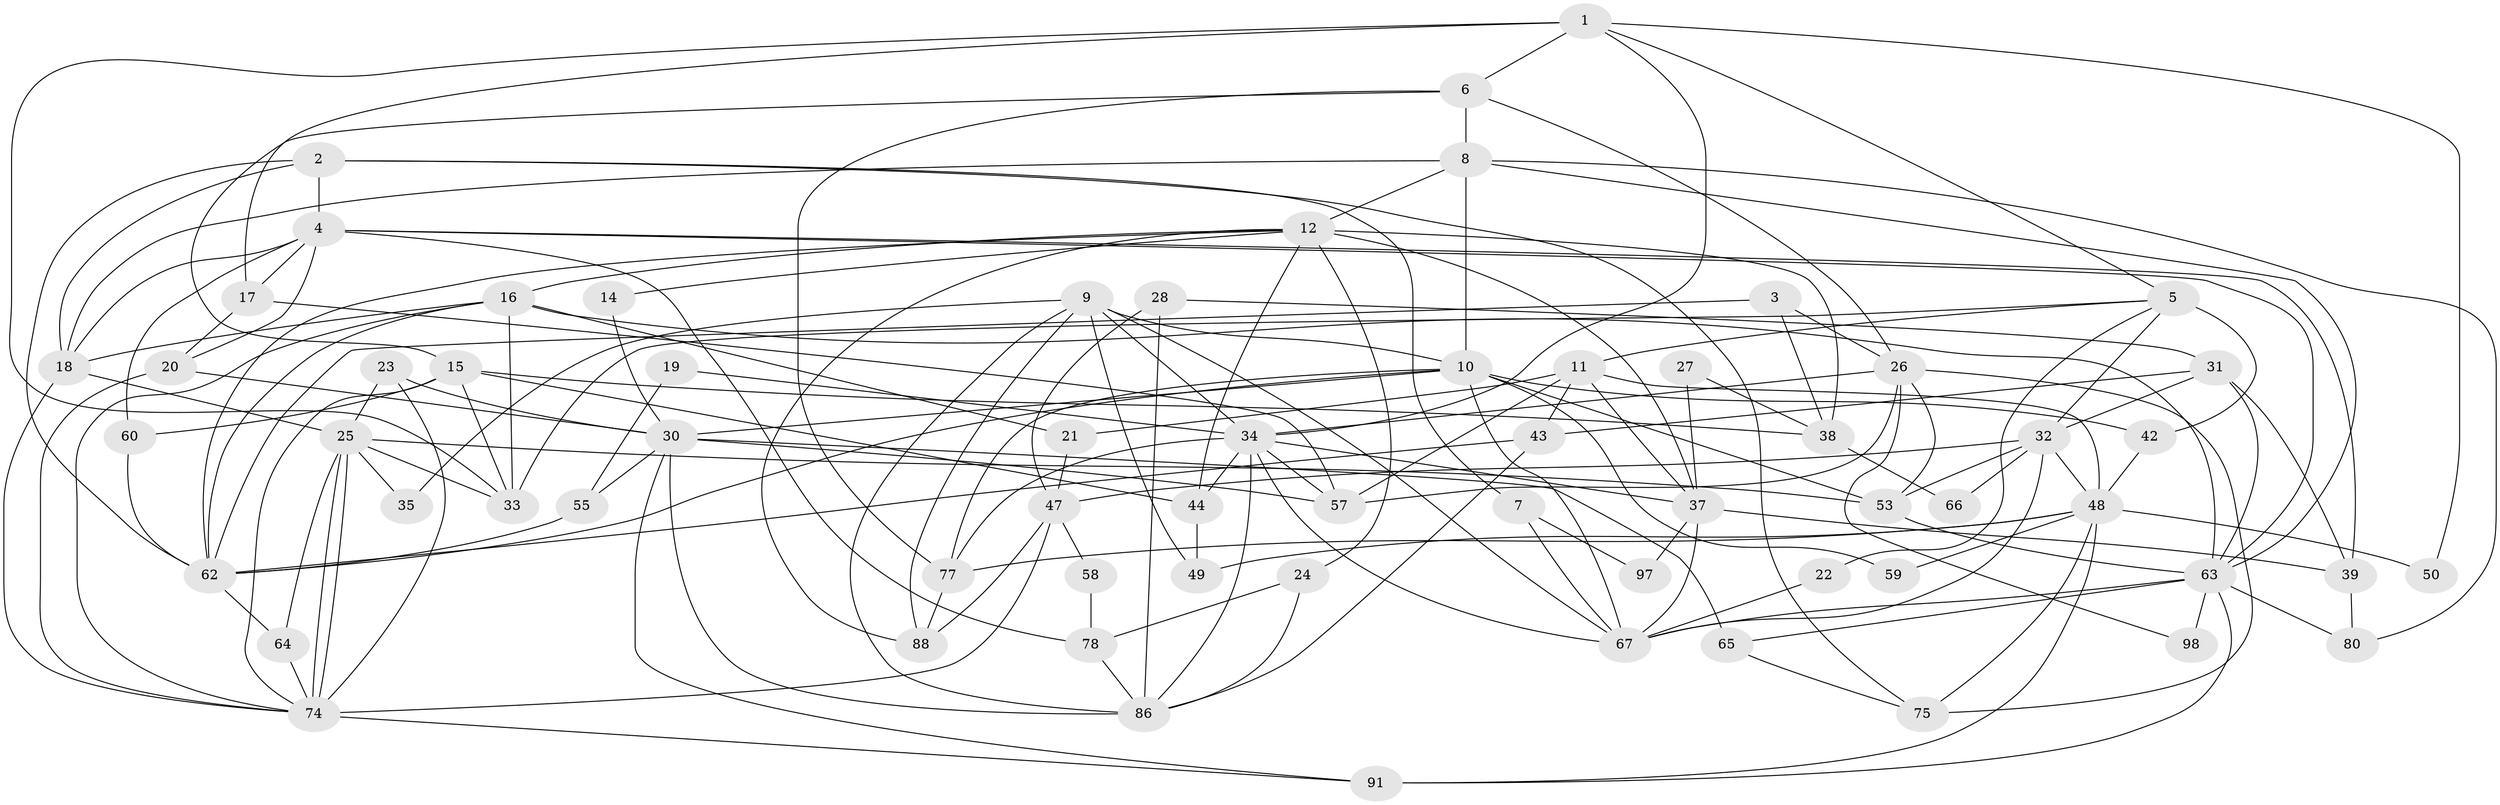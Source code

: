 // original degree distribution, {4: 0.28, 2: 0.16, 5: 0.17, 3: 0.24, 6: 0.09, 8: 0.01, 7: 0.04, 9: 0.01}
// Generated by graph-tools (version 1.1) at 2025/38/02/21/25 10:38:59]
// undirected, 65 vertices, 160 edges
graph export_dot {
graph [start="1"]
  node [color=gray90,style=filled];
  1 [super="+46"];
  2 [super="+54"];
  3 [super="+83"];
  4 [super="+76"];
  5 [super="+68"];
  6 [super="+29"];
  7;
  8 [super="+52"];
  9 [super="+82"];
  10 [super="+96"];
  11 [super="+81"];
  12 [super="+13"];
  14;
  15 [super="+40"];
  16 [super="+36"];
  17 [super="+92"];
  18 [super="+71"];
  19;
  20;
  21 [super="+51"];
  22;
  23 [super="+90"];
  24;
  25 [super="+45"];
  26 [super="+69"];
  27;
  28;
  30 [super="+61"];
  31 [super="+100"];
  32 [super="+73"];
  33 [super="+95"];
  34 [super="+89"];
  35;
  37 [super="+70"];
  38 [super="+41"];
  39;
  42;
  43;
  44;
  47 [super="+56"];
  48 [super="+93"];
  49;
  50;
  53;
  55;
  57 [super="+72"];
  58;
  59;
  60;
  62 [super="+85"];
  63 [super="+84"];
  64;
  65;
  66;
  67 [super="+99"];
  74 [super="+87"];
  75;
  77 [super="+79"];
  78;
  80;
  86 [super="+94"];
  88;
  91;
  97;
  98;
  1 -- 34;
  1 -- 5;
  1 -- 33;
  1 -- 50;
  1 -- 6;
  1 -- 17;
  2 -- 62;
  2 -- 7;
  2 -- 18;
  2 -- 75;
  2 -- 4;
  3 -- 38;
  3 -- 26;
  3 -- 62;
  4 -- 39;
  4 -- 60;
  4 -- 63;
  4 -- 17;
  4 -- 20;
  4 -- 78;
  4 -- 18;
  5 -- 32;
  5 -- 42;
  5 -- 33;
  5 -- 22;
  5 -- 11;
  6 -- 8;
  6 -- 77;
  6 -- 26;
  6 -- 15;
  7 -- 97;
  7 -- 67;
  8 -- 18;
  8 -- 12;
  8 -- 80;
  8 -- 63;
  8 -- 10;
  9 -- 35;
  9 -- 49;
  9 -- 86;
  9 -- 88;
  9 -- 10;
  9 -- 34;
  9 -- 67;
  10 -- 77;
  10 -- 67 [weight=2];
  10 -- 42;
  10 -- 53;
  10 -- 59;
  10 -- 62;
  10 -- 30;
  11 -- 57;
  11 -- 37;
  11 -- 48;
  11 -- 43;
  11 -- 21;
  12 -- 14;
  12 -- 24;
  12 -- 38 [weight=2];
  12 -- 44;
  12 -- 88;
  12 -- 37;
  12 -- 62;
  12 -- 16;
  14 -- 30;
  15 -- 44;
  15 -- 60;
  15 -- 33;
  15 -- 74;
  15 -- 38;
  16 -- 63;
  16 -- 62;
  16 -- 33;
  16 -- 18;
  16 -- 21;
  16 -- 74;
  17 -- 20;
  17 -- 57;
  18 -- 25;
  18 -- 74;
  19 -- 55;
  19 -- 34;
  20 -- 30;
  20 -- 74;
  21 -- 47;
  22 -- 67 [weight=2];
  23 -- 74;
  23 -- 25 [weight=2];
  23 -- 30;
  24 -- 86;
  24 -- 78;
  25 -- 74;
  25 -- 74;
  25 -- 35;
  25 -- 64;
  25 -- 53;
  25 -- 33;
  26 -- 53;
  26 -- 98;
  26 -- 34;
  26 -- 57 [weight=2];
  26 -- 75;
  27 -- 38;
  27 -- 37;
  28 -- 86;
  28 -- 47;
  28 -- 31;
  30 -- 91;
  30 -- 65;
  30 -- 55;
  30 -- 86;
  30 -- 57;
  31 -- 63;
  31 -- 39;
  31 -- 43;
  31 -- 32;
  32 -- 47;
  32 -- 66;
  32 -- 48;
  32 -- 53;
  32 -- 67;
  34 -- 37;
  34 -- 86;
  34 -- 57;
  34 -- 44;
  34 -- 67;
  34 -- 77;
  37 -- 97;
  37 -- 39;
  37 -- 67;
  38 -- 66;
  39 -- 80;
  42 -- 48;
  43 -- 86;
  43 -- 62;
  44 -- 49;
  47 -- 88;
  47 -- 58;
  47 -- 74;
  48 -- 49;
  48 -- 50;
  48 -- 59;
  48 -- 75;
  48 -- 91;
  48 -- 77;
  53 -- 63;
  55 -- 62;
  58 -- 78;
  60 -- 62;
  62 -- 64;
  63 -- 91;
  63 -- 98;
  63 -- 80;
  63 -- 65;
  63 -- 67;
  64 -- 74;
  65 -- 75;
  74 -- 91;
  77 -- 88;
  78 -- 86;
}
